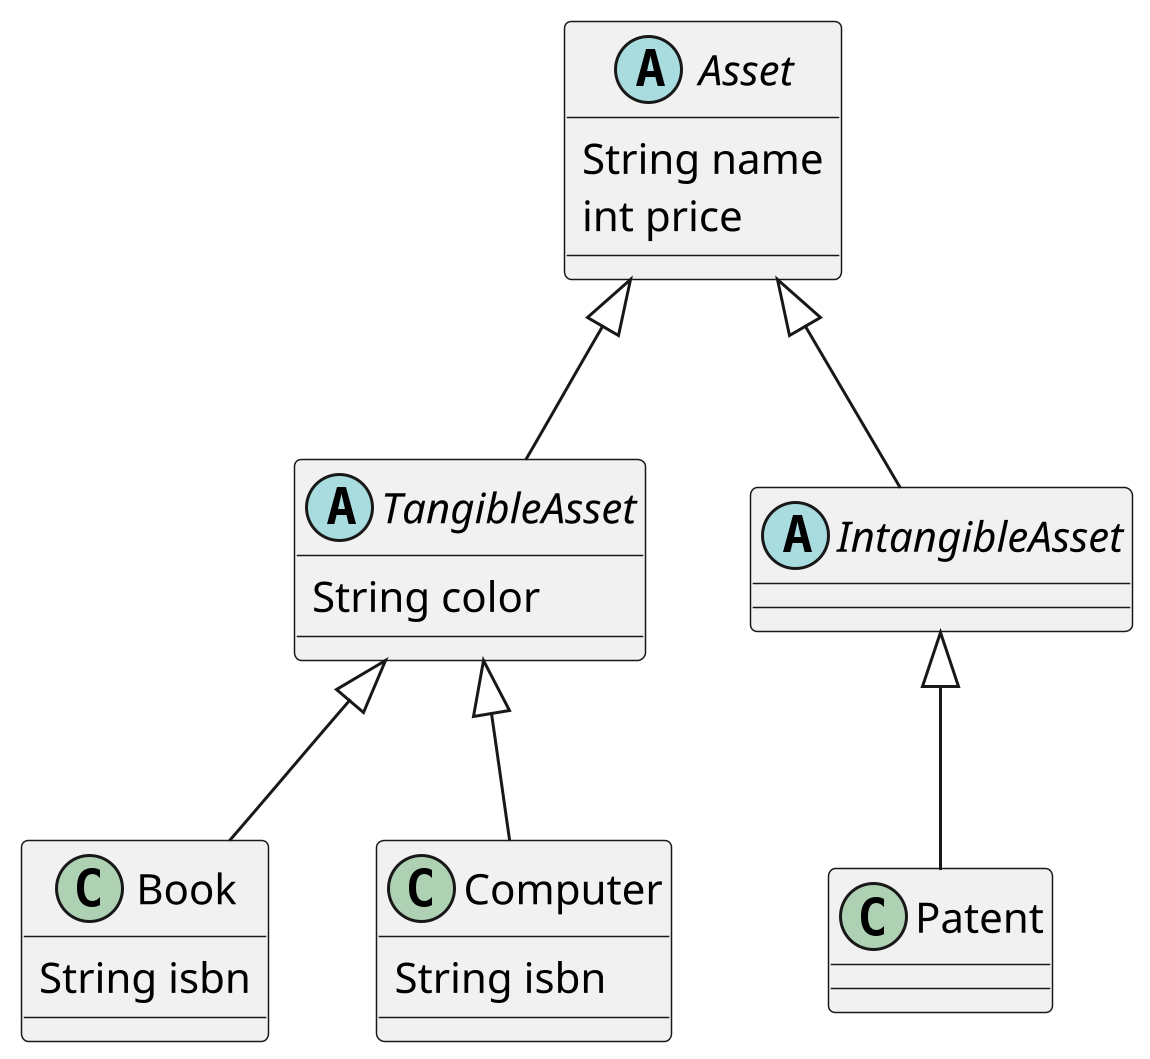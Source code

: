 @startuml
scale 3

abstract class Asset {
    String name
    int price
}

abstract class TangibleAsset extends Asset {
    String color
}

class Book extends TangibleAsset {
    String isbn
}

class Computer extends TangibleAsset {
    String isbn
}

class Patent extends IntangibleAsset

abstract class IntangibleAsset extends Asset {
}
@enduml